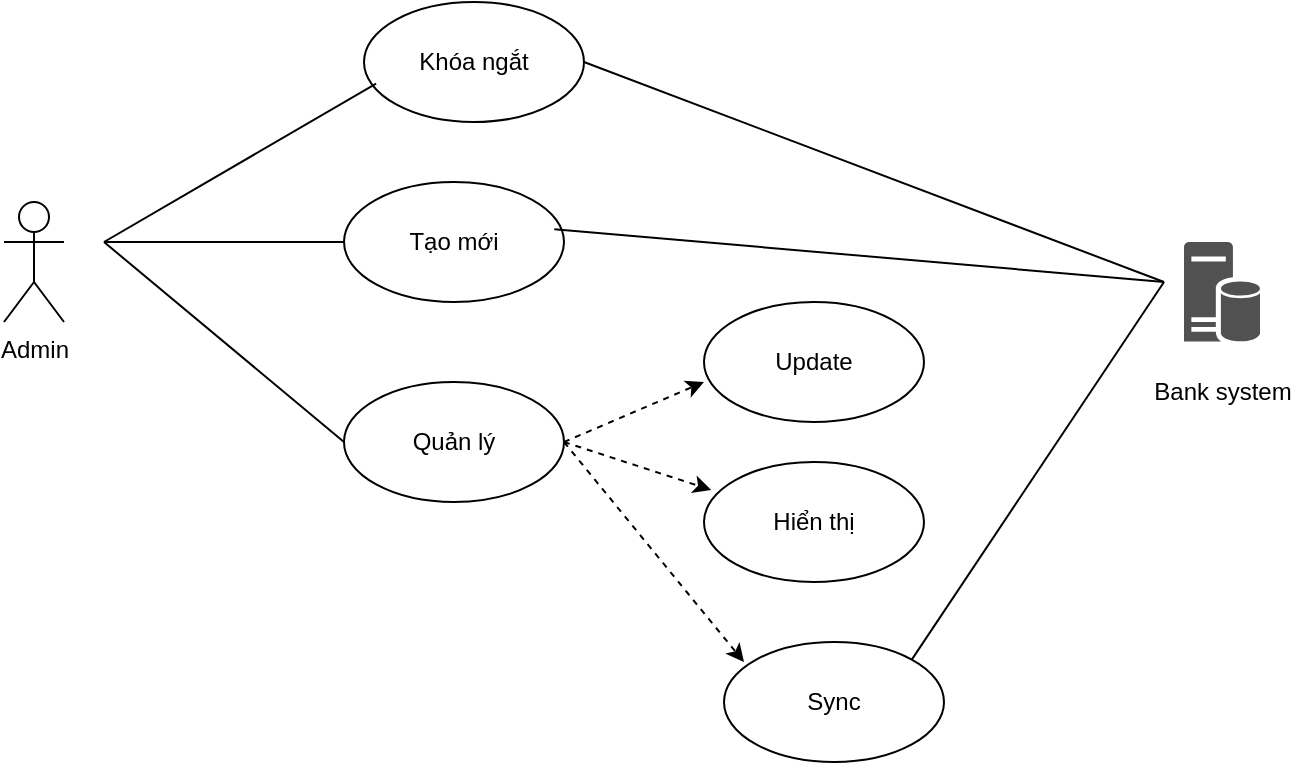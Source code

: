 <mxfile version="27.0.9">
  <diagram name="Page-1" id="IhYP55dKhegCn6tJRc8g">
    <mxGraphModel dx="1042" dy="626" grid="0" gridSize="10" guides="1" tooltips="1" connect="1" arrows="1" fold="1" page="1" pageScale="1" pageWidth="850" pageHeight="1100" math="0" shadow="0">
      <root>
        <mxCell id="0" />
        <mxCell id="1" parent="0" />
        <mxCell id="nOnSo9jsxTS1IPp0SWsK-1" value="Admin" style="shape=umlActor;verticalLabelPosition=bottom;verticalAlign=top;html=1;" parent="1" vertex="1">
          <mxGeometry x="90" y="220" width="30" height="60" as="geometry" />
        </mxCell>
        <mxCell id="nOnSo9jsxTS1IPp0SWsK-3" value="Khóa ngắt" style="ellipse;whiteSpace=wrap;html=1;" parent="1" vertex="1">
          <mxGeometry x="270" y="120" width="110" height="60" as="geometry" />
        </mxCell>
        <mxCell id="nOnSo9jsxTS1IPp0SWsK-5" value="Tạo mới" style="ellipse;whiteSpace=wrap;html=1;" parent="1" vertex="1">
          <mxGeometry x="260" y="210" width="110" height="60" as="geometry" />
        </mxCell>
        <mxCell id="nOnSo9jsxTS1IPp0SWsK-6" value="Quản lý" style="ellipse;whiteSpace=wrap;html=1;" parent="1" vertex="1">
          <mxGeometry x="260" y="310" width="110" height="60" as="geometry" />
        </mxCell>
        <mxCell id="nOnSo9jsxTS1IPp0SWsK-7" value="" style="endArrow=none;html=1;rounded=0;entryX=0.055;entryY=0.68;entryDx=0;entryDy=0;entryPerimeter=0;" parent="1" target="nOnSo9jsxTS1IPp0SWsK-3" edge="1">
          <mxGeometry width="50" height="50" relative="1" as="geometry">
            <mxPoint x="140" y="240" as="sourcePoint" />
            <mxPoint x="190" y="190" as="targetPoint" />
          </mxGeometry>
        </mxCell>
        <mxCell id="nOnSo9jsxTS1IPp0SWsK-8" value="" style="endArrow=none;html=1;rounded=0;" parent="1" edge="1">
          <mxGeometry width="50" height="50" relative="1" as="geometry">
            <mxPoint x="140" y="240" as="sourcePoint" />
            <mxPoint x="260" y="240" as="targetPoint" />
          </mxGeometry>
        </mxCell>
        <mxCell id="nOnSo9jsxTS1IPp0SWsK-9" value="" style="endArrow=none;html=1;rounded=0;" parent="1" edge="1">
          <mxGeometry width="50" height="50" relative="1" as="geometry">
            <mxPoint x="140" y="240" as="sourcePoint" />
            <mxPoint x="260" y="340" as="targetPoint" />
          </mxGeometry>
        </mxCell>
        <mxCell id="nOnSo9jsxTS1IPp0SWsK-10" value="Hiển thị" style="ellipse;whiteSpace=wrap;html=1;" parent="1" vertex="1">
          <mxGeometry x="440" y="350" width="110" height="60" as="geometry" />
        </mxCell>
        <mxCell id="nOnSo9jsxTS1IPp0SWsK-11" value="Update" style="ellipse;whiteSpace=wrap;html=1;" parent="1" vertex="1">
          <mxGeometry x="440" y="270" width="110" height="60" as="geometry" />
        </mxCell>
        <mxCell id="nOnSo9jsxTS1IPp0SWsK-12" value="Sync" style="ellipse;whiteSpace=wrap;html=1;" parent="1" vertex="1">
          <mxGeometry x="450" y="440" width="110" height="60" as="geometry" />
        </mxCell>
        <mxCell id="nOnSo9jsxTS1IPp0SWsK-14" value="" style="endArrow=classic;html=1;rounded=0;entryX=0;entryY=0.667;entryDx=0;entryDy=0;entryPerimeter=0;dashed=1;endFill=1;" parent="1" target="nOnSo9jsxTS1IPp0SWsK-11" edge="1">
          <mxGeometry width="50" height="50" relative="1" as="geometry">
            <mxPoint x="370" y="340" as="sourcePoint" />
            <mxPoint x="420" y="290" as="targetPoint" />
          </mxGeometry>
        </mxCell>
        <mxCell id="nOnSo9jsxTS1IPp0SWsK-15" value="" style="endArrow=classic;html=1;rounded=0;entryX=0.033;entryY=0.233;entryDx=0;entryDy=0;entryPerimeter=0;dashed=1;endFill=1;" parent="1" target="nOnSo9jsxTS1IPp0SWsK-10" edge="1">
          <mxGeometry width="50" height="50" relative="1" as="geometry">
            <mxPoint x="370" y="340" as="sourcePoint" />
            <mxPoint x="440" y="320" as="targetPoint" />
          </mxGeometry>
        </mxCell>
        <mxCell id="nOnSo9jsxTS1IPp0SWsK-16" value="" style="endArrow=classic;html=1;rounded=0;entryX=0.091;entryY=0.167;entryDx=0;entryDy=0;entryPerimeter=0;dashed=1;endFill=1;" parent="1" target="nOnSo9jsxTS1IPp0SWsK-12" edge="1">
          <mxGeometry width="50" height="50" relative="1" as="geometry">
            <mxPoint x="370" y="340" as="sourcePoint" />
            <mxPoint x="490" y="410" as="targetPoint" />
          </mxGeometry>
        </mxCell>
        <mxCell id="nOnSo9jsxTS1IPp0SWsK-20" value="" style="sketch=0;pointerEvents=1;shadow=0;dashed=0;html=1;strokeColor=none;labelPosition=center;verticalLabelPosition=bottom;verticalAlign=top;align=center;fillColor=#515151;shape=mxgraph.mscae.enterprise.database_server" parent="1" vertex="1">
          <mxGeometry x="680" y="240" width="38" height="50" as="geometry" />
        </mxCell>
        <mxCell id="nOnSo9jsxTS1IPp0SWsK-21" value="Bank system" style="text;html=1;align=center;verticalAlign=middle;resizable=0;points=[];autosize=1;strokeColor=none;fillColor=none;" parent="1" vertex="1">
          <mxGeometry x="654" y="300" width="90" height="30" as="geometry" />
        </mxCell>
        <mxCell id="nOnSo9jsxTS1IPp0SWsK-22" value="" style="endArrow=none;html=1;rounded=0;" parent="1" edge="1">
          <mxGeometry width="50" height="50" relative="1" as="geometry">
            <mxPoint x="380" y="150" as="sourcePoint" />
            <mxPoint x="670" y="260" as="targetPoint" />
          </mxGeometry>
        </mxCell>
        <mxCell id="nOnSo9jsxTS1IPp0SWsK-23" value="" style="endArrow=none;html=1;rounded=0;exitX=0.956;exitY=0.393;exitDx=0;exitDy=0;exitPerimeter=0;" parent="1" source="nOnSo9jsxTS1IPp0SWsK-5" edge="1">
          <mxGeometry width="50" height="50" relative="1" as="geometry">
            <mxPoint x="620" y="310" as="sourcePoint" />
            <mxPoint x="670" y="260" as="targetPoint" />
          </mxGeometry>
        </mxCell>
        <mxCell id="nOnSo9jsxTS1IPp0SWsK-24" value="" style="endArrow=none;html=1;rounded=0;exitX=1;exitY=0;exitDx=0;exitDy=0;" parent="1" source="nOnSo9jsxTS1IPp0SWsK-12" edge="1">
          <mxGeometry width="50" height="50" relative="1" as="geometry">
            <mxPoint x="620" y="310" as="sourcePoint" />
            <mxPoint x="670" y="260" as="targetPoint" />
          </mxGeometry>
        </mxCell>
      </root>
    </mxGraphModel>
  </diagram>
</mxfile>
